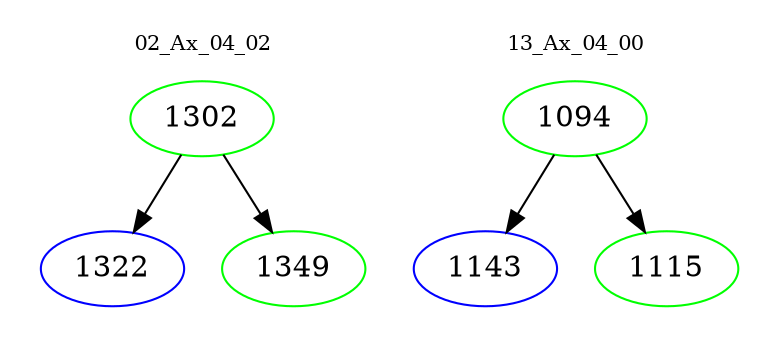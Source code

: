 digraph{
subgraph cluster_0 {
color = white
label = "02_Ax_04_02";
fontsize=10;
T0_1302 [label="1302", color="green"]
T0_1302 -> T0_1322 [color="black"]
T0_1322 [label="1322", color="blue"]
T0_1302 -> T0_1349 [color="black"]
T0_1349 [label="1349", color="green"]
}
subgraph cluster_1 {
color = white
label = "13_Ax_04_00";
fontsize=10;
T1_1094 [label="1094", color="green"]
T1_1094 -> T1_1143 [color="black"]
T1_1143 [label="1143", color="blue"]
T1_1094 -> T1_1115 [color="black"]
T1_1115 [label="1115", color="green"]
}
}
